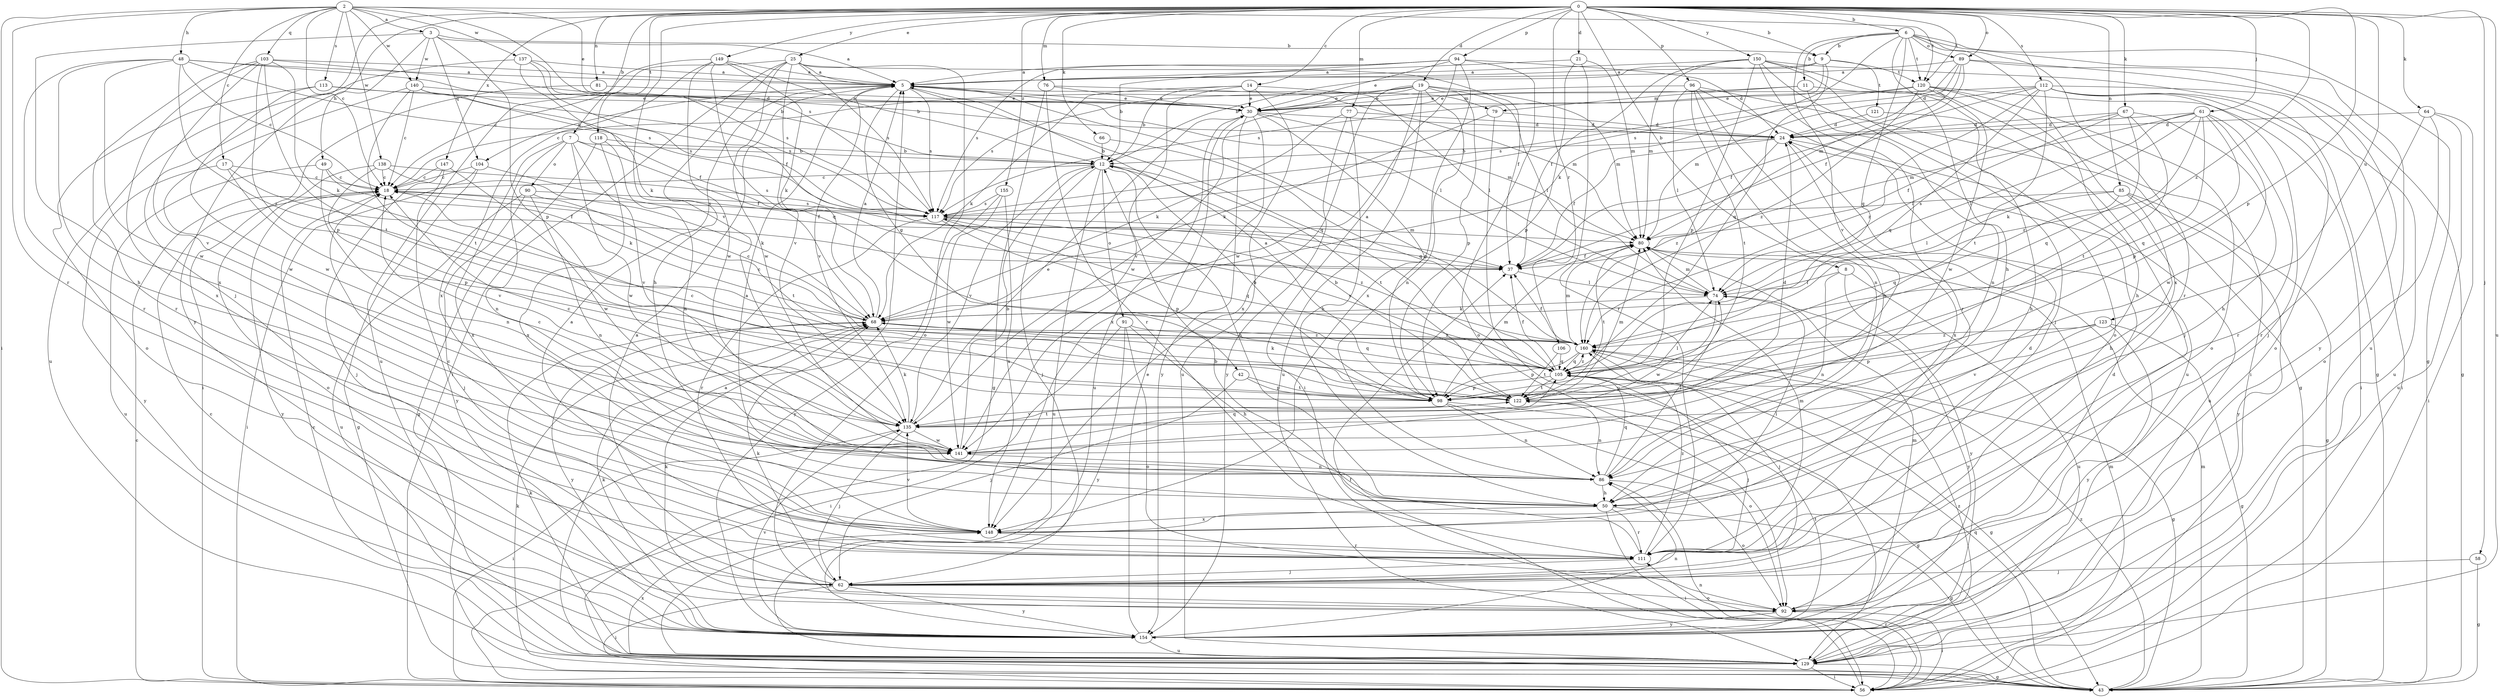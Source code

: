 strict digraph  {
0;
2;
3;
5;
6;
7;
8;
9;
11;
12;
14;
17;
18;
19;
21;
24;
25;
30;
37;
42;
43;
48;
49;
50;
56;
58;
61;
62;
64;
66;
67;
68;
74;
76;
77;
79;
80;
81;
85;
86;
89;
90;
91;
92;
94;
96;
98;
103;
104;
105;
106;
111;
112;
113;
117;
118;
120;
121;
122;
123;
129;
135;
137;
138;
140;
141;
147;
148;
149;
150;
154;
155;
160;
0 -> 6  [label=b];
0 -> 7  [label=b];
0 -> 8  [label=b];
0 -> 9  [label=b];
0 -> 14  [label=c];
0 -> 19  [label=d];
0 -> 21  [label=d];
0 -> 25  [label=e];
0 -> 58  [label=j];
0 -> 61  [label=j];
0 -> 62  [label=j];
0 -> 64  [label=k];
0 -> 66  [label=k];
0 -> 67  [label=k];
0 -> 76  [label=m];
0 -> 77  [label=m];
0 -> 81  [label=n];
0 -> 85  [label=n];
0 -> 89  [label=o];
0 -> 94  [label=p];
0 -> 96  [label=p];
0 -> 98  [label=p];
0 -> 106  [label=r];
0 -> 112  [label=s];
0 -> 118  [label=t];
0 -> 120  [label=t];
0 -> 123  [label=u];
0 -> 129  [label=u];
0 -> 135  [label=v];
0 -> 147  [label=x];
0 -> 149  [label=y];
0 -> 150  [label=y];
0 -> 154  [label=y];
0 -> 155  [label=z];
0 -> 160  [label=z];
2 -> 3  [label=a];
2 -> 17  [label=c];
2 -> 18  [label=c];
2 -> 30  [label=e];
2 -> 48  [label=h];
2 -> 56  [label=i];
2 -> 103  [label=q];
2 -> 111  [label=r];
2 -> 113  [label=s];
2 -> 117  [label=s];
2 -> 120  [label=t];
2 -> 137  [label=w];
2 -> 138  [label=w];
2 -> 140  [label=w];
3 -> 5  [label=a];
3 -> 9  [label=b];
3 -> 49  [label=h];
3 -> 98  [label=p];
3 -> 104  [label=q];
3 -> 140  [label=w];
3 -> 148  [label=x];
5 -> 30  [label=e];
5 -> 42  [label=g];
5 -> 74  [label=l];
5 -> 79  [label=m];
5 -> 104  [label=q];
5 -> 105  [label=q];
5 -> 117  [label=s];
5 -> 135  [label=v];
6 -> 9  [label=b];
6 -> 11  [label=b];
6 -> 43  [label=g];
6 -> 50  [label=h];
6 -> 68  [label=k];
6 -> 89  [label=o];
6 -> 105  [label=q];
6 -> 111  [label=r];
6 -> 120  [label=t];
6 -> 129  [label=u];
6 -> 135  [label=v];
6 -> 148  [label=x];
7 -> 12  [label=b];
7 -> 37  [label=f];
7 -> 86  [label=n];
7 -> 90  [label=o];
7 -> 135  [label=v];
7 -> 141  [label=w];
7 -> 148  [label=x];
8 -> 74  [label=l];
8 -> 86  [label=n];
8 -> 129  [label=u];
8 -> 154  [label=y];
9 -> 5  [label=a];
9 -> 12  [label=b];
9 -> 105  [label=q];
9 -> 117  [label=s];
9 -> 120  [label=t];
9 -> 121  [label=t];
11 -> 30  [label=e];
11 -> 62  [label=j];
11 -> 79  [label=m];
11 -> 86  [label=n];
12 -> 18  [label=c];
12 -> 50  [label=h];
12 -> 62  [label=j];
12 -> 91  [label=o];
12 -> 122  [label=t];
12 -> 129  [label=u];
12 -> 135  [label=v];
14 -> 12  [label=b];
14 -> 30  [label=e];
14 -> 68  [label=k];
14 -> 74  [label=l];
14 -> 129  [label=u];
14 -> 141  [label=w];
17 -> 18  [label=c];
17 -> 37  [label=f];
17 -> 98  [label=p];
17 -> 154  [label=y];
18 -> 117  [label=s];
18 -> 154  [label=y];
19 -> 18  [label=c];
19 -> 30  [label=e];
19 -> 56  [label=i];
19 -> 74  [label=l];
19 -> 80  [label=m];
19 -> 86  [label=n];
19 -> 98  [label=p];
19 -> 117  [label=s];
19 -> 129  [label=u];
19 -> 135  [label=v];
19 -> 148  [label=x];
21 -> 5  [label=a];
21 -> 80  [label=m];
21 -> 98  [label=p];
21 -> 111  [label=r];
24 -> 12  [label=b];
24 -> 37  [label=f];
24 -> 129  [label=u];
24 -> 148  [label=x];
24 -> 160  [label=z];
25 -> 5  [label=a];
25 -> 18  [label=c];
25 -> 37  [label=f];
25 -> 50  [label=h];
25 -> 56  [label=i];
25 -> 92  [label=o];
25 -> 117  [label=s];
25 -> 135  [label=v];
25 -> 141  [label=w];
30 -> 24  [label=d];
30 -> 80  [label=m];
30 -> 98  [label=p];
30 -> 129  [label=u];
30 -> 148  [label=x];
30 -> 154  [label=y];
37 -> 74  [label=l];
42 -> 62  [label=j];
42 -> 98  [label=p];
42 -> 122  [label=t];
43 -> 5  [label=a];
43 -> 68  [label=k];
43 -> 80  [label=m];
43 -> 105  [label=q];
43 -> 160  [label=z];
48 -> 5  [label=a];
48 -> 12  [label=b];
48 -> 18  [label=c];
48 -> 50  [label=h];
48 -> 111  [label=r];
48 -> 117  [label=s];
48 -> 141  [label=w];
48 -> 160  [label=z];
49 -> 18  [label=c];
49 -> 68  [label=k];
49 -> 86  [label=n];
49 -> 129  [label=u];
50 -> 5  [label=a];
50 -> 43  [label=g];
50 -> 56  [label=i];
50 -> 111  [label=r];
50 -> 148  [label=x];
56 -> 18  [label=c];
56 -> 37  [label=f];
56 -> 80  [label=m];
56 -> 86  [label=n];
56 -> 111  [label=r];
58 -> 43  [label=g];
58 -> 62  [label=j];
61 -> 24  [label=d];
61 -> 68  [label=k];
61 -> 74  [label=l];
61 -> 80  [label=m];
61 -> 98  [label=p];
61 -> 105  [label=q];
61 -> 111  [label=r];
61 -> 141  [label=w];
61 -> 160  [label=z];
62 -> 5  [label=a];
62 -> 56  [label=i];
62 -> 68  [label=k];
62 -> 92  [label=o];
62 -> 154  [label=y];
64 -> 24  [label=d];
64 -> 56  [label=i];
64 -> 92  [label=o];
64 -> 111  [label=r];
64 -> 129  [label=u];
66 -> 12  [label=b];
66 -> 105  [label=q];
67 -> 24  [label=d];
67 -> 37  [label=f];
67 -> 50  [label=h];
67 -> 74  [label=l];
67 -> 105  [label=q];
67 -> 122  [label=t];
68 -> 5  [label=a];
68 -> 18  [label=c];
68 -> 105  [label=q];
68 -> 154  [label=y];
68 -> 160  [label=z];
74 -> 68  [label=k];
74 -> 80  [label=m];
74 -> 141  [label=w];
74 -> 154  [label=y];
76 -> 30  [label=e];
76 -> 43  [label=g];
76 -> 80  [label=m];
76 -> 111  [label=r];
77 -> 24  [label=d];
77 -> 50  [label=h];
77 -> 68  [label=k];
77 -> 154  [label=y];
79 -> 24  [label=d];
79 -> 68  [label=k];
79 -> 129  [label=u];
80 -> 37  [label=f];
80 -> 122  [label=t];
81 -> 30  [label=e];
81 -> 56  [label=i];
85 -> 43  [label=g];
85 -> 50  [label=h];
85 -> 74  [label=l];
85 -> 105  [label=q];
85 -> 117  [label=s];
85 -> 154  [label=y];
86 -> 50  [label=h];
86 -> 74  [label=l];
86 -> 92  [label=o];
86 -> 105  [label=q];
89 -> 5  [label=a];
89 -> 24  [label=d];
89 -> 37  [label=f];
89 -> 43  [label=g];
89 -> 80  [label=m];
89 -> 117  [label=s];
89 -> 154  [label=y];
90 -> 62  [label=j];
90 -> 86  [label=n];
90 -> 117  [label=s];
90 -> 122  [label=t];
90 -> 129  [label=u];
91 -> 50  [label=h];
91 -> 56  [label=i];
91 -> 92  [label=o];
91 -> 154  [label=y];
91 -> 160  [label=z];
92 -> 24  [label=d];
92 -> 56  [label=i];
92 -> 68  [label=k];
92 -> 154  [label=y];
94 -> 5  [label=a];
94 -> 12  [label=b];
94 -> 24  [label=d];
94 -> 30  [label=e];
94 -> 92  [label=o];
94 -> 117  [label=s];
94 -> 141  [label=w];
94 -> 148  [label=x];
96 -> 30  [label=e];
96 -> 43  [label=g];
96 -> 50  [label=h];
96 -> 74  [label=l];
96 -> 86  [label=n];
96 -> 122  [label=t];
96 -> 129  [label=u];
98 -> 5  [label=a];
98 -> 12  [label=b];
98 -> 43  [label=g];
98 -> 80  [label=m];
98 -> 86  [label=n];
98 -> 92  [label=o];
103 -> 5  [label=a];
103 -> 24  [label=d];
103 -> 68  [label=k];
103 -> 98  [label=p];
103 -> 111  [label=r];
103 -> 122  [label=t];
103 -> 135  [label=v];
103 -> 148  [label=x];
104 -> 18  [label=c];
104 -> 37  [label=f];
104 -> 43  [label=g];
104 -> 56  [label=i];
105 -> 37  [label=f];
105 -> 43  [label=g];
105 -> 62  [label=j];
105 -> 68  [label=k];
105 -> 98  [label=p];
105 -> 117  [label=s];
105 -> 122  [label=t];
105 -> 160  [label=z];
106 -> 105  [label=q];
106 -> 122  [label=t];
111 -> 5  [label=a];
111 -> 12  [label=b];
111 -> 24  [label=d];
111 -> 62  [label=j];
111 -> 80  [label=m];
111 -> 160  [label=z];
112 -> 30  [label=e];
112 -> 37  [label=f];
112 -> 56  [label=i];
112 -> 62  [label=j];
112 -> 80  [label=m];
112 -> 92  [label=o];
112 -> 105  [label=q];
112 -> 122  [label=t];
112 -> 129  [label=u];
112 -> 160  [label=z];
113 -> 30  [label=e];
113 -> 92  [label=o];
113 -> 117  [label=s];
113 -> 141  [label=w];
117 -> 80  [label=m];
117 -> 98  [label=p];
117 -> 105  [label=q];
117 -> 111  [label=r];
117 -> 160  [label=z];
118 -> 12  [label=b];
118 -> 43  [label=g];
118 -> 86  [label=n];
118 -> 148  [label=x];
120 -> 30  [label=e];
120 -> 50  [label=h];
120 -> 56  [label=i];
120 -> 92  [label=o];
120 -> 117  [label=s];
120 -> 141  [label=w];
120 -> 160  [label=z];
121 -> 24  [label=d];
121 -> 50  [label=h];
122 -> 12  [label=b];
122 -> 18  [label=c];
122 -> 74  [label=l];
122 -> 80  [label=m];
122 -> 86  [label=n];
122 -> 135  [label=v];
123 -> 43  [label=g];
123 -> 98  [label=p];
123 -> 135  [label=v];
123 -> 154  [label=y];
123 -> 160  [label=z];
129 -> 18  [label=c];
129 -> 43  [label=g];
129 -> 56  [label=i];
129 -> 68  [label=k];
129 -> 148  [label=x];
129 -> 160  [label=z];
135 -> 18  [label=c];
135 -> 24  [label=d];
135 -> 30  [label=e];
135 -> 56  [label=i];
135 -> 62  [label=j];
135 -> 68  [label=k];
135 -> 122  [label=t];
135 -> 141  [label=w];
137 -> 5  [label=a];
137 -> 37  [label=f];
137 -> 68  [label=k];
137 -> 117  [label=s];
137 -> 129  [label=u];
138 -> 18  [label=c];
138 -> 68  [label=k];
138 -> 92  [label=o];
138 -> 117  [label=s];
138 -> 135  [label=v];
140 -> 18  [label=c];
140 -> 30  [label=e];
140 -> 37  [label=f];
140 -> 117  [label=s];
140 -> 122  [label=t];
140 -> 141  [label=w];
141 -> 12  [label=b];
141 -> 18  [label=c];
141 -> 86  [label=n];
141 -> 105  [label=q];
147 -> 18  [label=c];
147 -> 62  [label=j];
147 -> 141  [label=w];
147 -> 154  [label=y];
148 -> 18  [label=c];
148 -> 74  [label=l];
148 -> 111  [label=r];
148 -> 135  [label=v];
149 -> 5  [label=a];
149 -> 12  [label=b];
149 -> 68  [label=k];
149 -> 105  [label=q];
149 -> 129  [label=u];
149 -> 141  [label=w];
149 -> 148  [label=x];
150 -> 5  [label=a];
150 -> 37  [label=f];
150 -> 43  [label=g];
150 -> 56  [label=i];
150 -> 62  [label=j];
150 -> 80  [label=m];
150 -> 92  [label=o];
150 -> 98  [label=p];
150 -> 111  [label=r];
154 -> 18  [label=c];
154 -> 30  [label=e];
154 -> 68  [label=k];
154 -> 80  [label=m];
154 -> 86  [label=n];
154 -> 122  [label=t];
154 -> 129  [label=u];
154 -> 135  [label=v];
155 -> 117  [label=s];
155 -> 141  [label=w];
155 -> 148  [label=x];
155 -> 154  [label=y];
160 -> 5  [label=a];
160 -> 18  [label=c];
160 -> 37  [label=f];
160 -> 43  [label=g];
160 -> 62  [label=j];
160 -> 80  [label=m];
160 -> 98  [label=p];
160 -> 105  [label=q];
}
